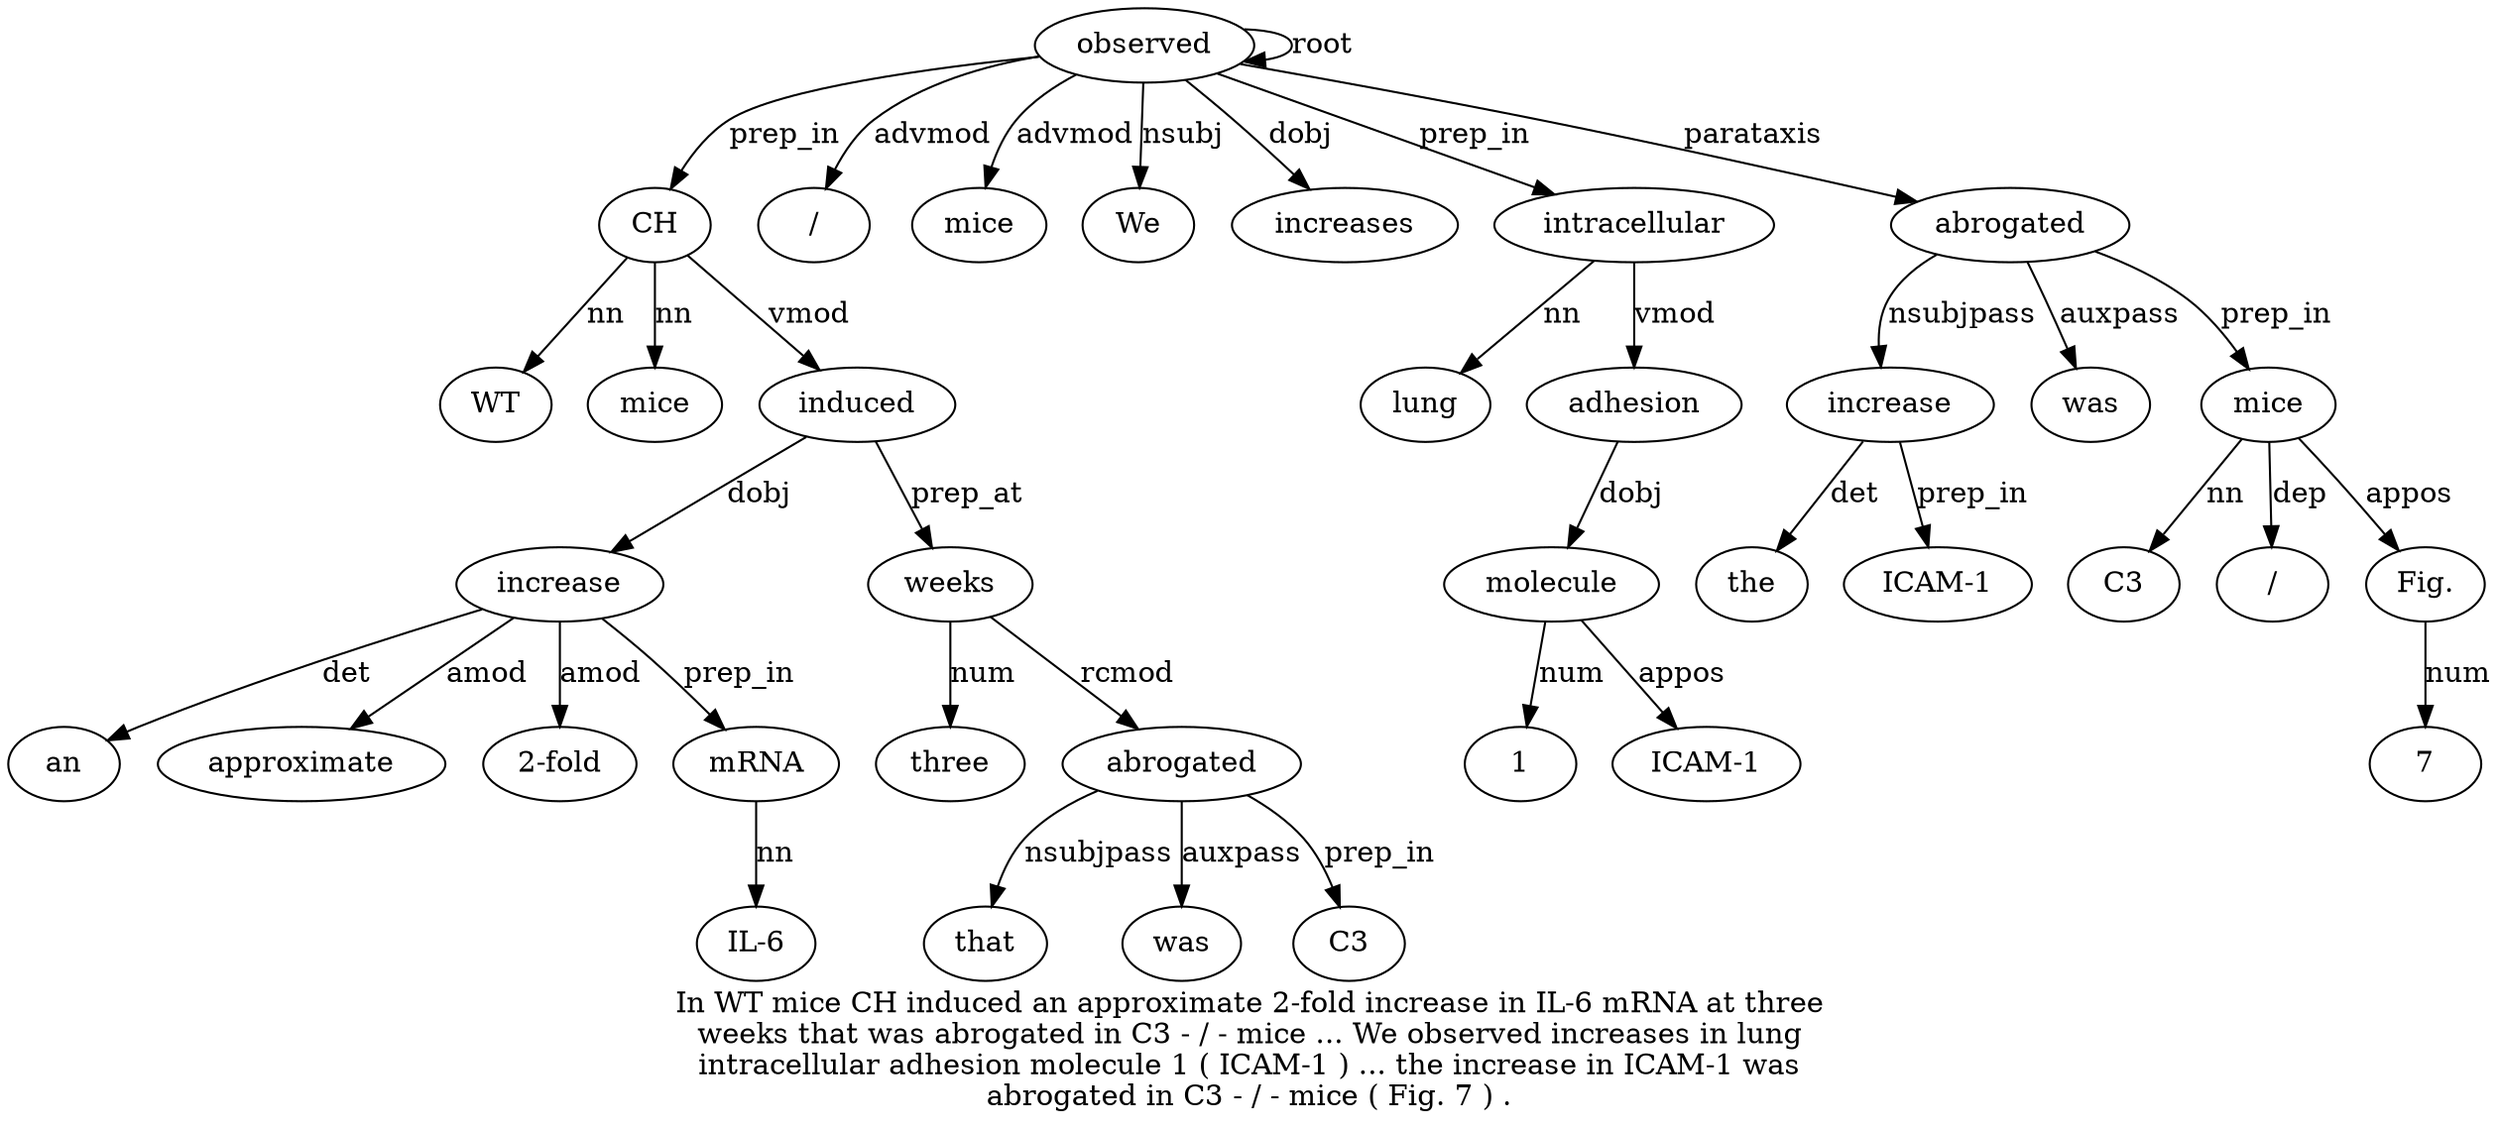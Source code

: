 digraph "In WT mice CH induced an approximate 2-fold increase in IL-6 mRNA at three weeks that was abrogated in C3 - / - mice ... We observed increases in lung intracellular adhesion molecule 1 ( ICAM-1 ) ... the increase in ICAM-1 was abrogated in C3 - / - mice ( Fig. 7 ) ." {
label="In WT mice CH induced an approximate 2-fold increase in IL-6 mRNA at three
weeks that was abrogated in C3 - / - mice ... We observed increases in lung
intracellular adhesion molecule 1 ( ICAM-1 ) ... the increase in ICAM-1 was
abrogated in C3 - / - mice ( Fig. 7 ) .";
CH4 [style=filled, fillcolor=white, label=CH];
WT2 [style=filled, fillcolor=white, label=WT];
CH4 -> WT2  [label=nn];
mice3 [style=filled, fillcolor=white, label=mice];
CH4 -> mice3  [label=nn];
observed27 [style=filled, fillcolor=white, label=observed];
observed27 -> CH4  [label=prep_in];
induced5 [style=filled, fillcolor=white, label=induced];
CH4 -> induced5  [label=vmod];
increase9 [style=filled, fillcolor=white, label=increase];
an6 [style=filled, fillcolor=white, label=an];
increase9 -> an6  [label=det];
approximate7 [style=filled, fillcolor=white, label=approximate];
increase9 -> approximate7  [label=amod];
"2-fold8" [style=filled, fillcolor=white, label="2-fold"];
increase9 -> "2-fold8"  [label=amod];
induced5 -> increase9  [label=dobj];
mRNA12 [style=filled, fillcolor=white, label=mRNA];
"IL-611" [style=filled, fillcolor=white, label="IL-6"];
mRNA12 -> "IL-611"  [label=nn];
increase9 -> mRNA12  [label=prep_in];
weeks15 [style=filled, fillcolor=white, label=weeks];
three14 [style=filled, fillcolor=white, label=three];
weeks15 -> three14  [label=num];
induced5 -> weeks15  [label=prep_at];
abrogated18 [style=filled, fillcolor=white, label=abrogated];
that16 [style=filled, fillcolor=white, label=that];
abrogated18 -> that16  [label=nsubjpass];
was17 [style=filled, fillcolor=white, label=was];
abrogated18 -> was17  [label=auxpass];
weeks15 -> abrogated18  [label=rcmod];
C320 [style=filled, fillcolor=white, label=C3];
abrogated18 -> C320  [label=prep_in];
"/22" [style=filled, fillcolor=white, label="/"];
observed27 -> "/22"  [label=advmod];
mice24 [style=filled, fillcolor=white, label=mice];
observed27 -> mice24  [label=advmod];
We26 [style=filled, fillcolor=white, label=We];
observed27 -> We26  [label=nsubj];
observed27 -> observed27  [label=root];
increases28 [style=filled, fillcolor=white, label=increases];
observed27 -> increases28  [label=dobj];
intracellular31 [style=filled, fillcolor=white, label=intracellular];
lung30 [style=filled, fillcolor=white, label=lung];
intracellular31 -> lung30  [label=nn];
observed27 -> intracellular31  [label=prep_in];
adhesion32 [style=filled, fillcolor=white, label=adhesion];
intracellular31 -> adhesion32  [label=vmod];
molecule33 [style=filled, fillcolor=white, label=molecule];
adhesion32 -> molecule33  [label=dobj];
134 [style=filled, fillcolor=white, label=1];
molecule33 -> 134  [label=num];
"ICAM-136" [style=filled, fillcolor=white, label="ICAM-1"];
molecule33 -> "ICAM-136"  [label=appos];
increase40 [style=filled, fillcolor=white, label=increase];
the39 [style=filled, fillcolor=white, label=the];
increase40 -> the39  [label=det];
abrogated44 [style=filled, fillcolor=white, label=abrogated];
abrogated44 -> increase40  [label=nsubjpass];
"ICAM-142" [style=filled, fillcolor=white, label="ICAM-1"];
increase40 -> "ICAM-142"  [label=prep_in];
was43 [style=filled, fillcolor=white, label=was];
abrogated44 -> was43  [label=auxpass];
observed27 -> abrogated44  [label=parataxis];
mice50 [style=filled, fillcolor=white, label=mice];
C346 [style=filled, fillcolor=white, label=C3];
mice50 -> C346  [label=nn];
"/48" [style=filled, fillcolor=white, label="/"];
mice50 -> "/48"  [label=dep];
abrogated44 -> mice50  [label=prep_in];
"Fig.52" [style=filled, fillcolor=white, label="Fig."];
mice50 -> "Fig.52"  [label=appos];
753 [style=filled, fillcolor=white, label=7];
"Fig.52" -> 753  [label=num];
}
